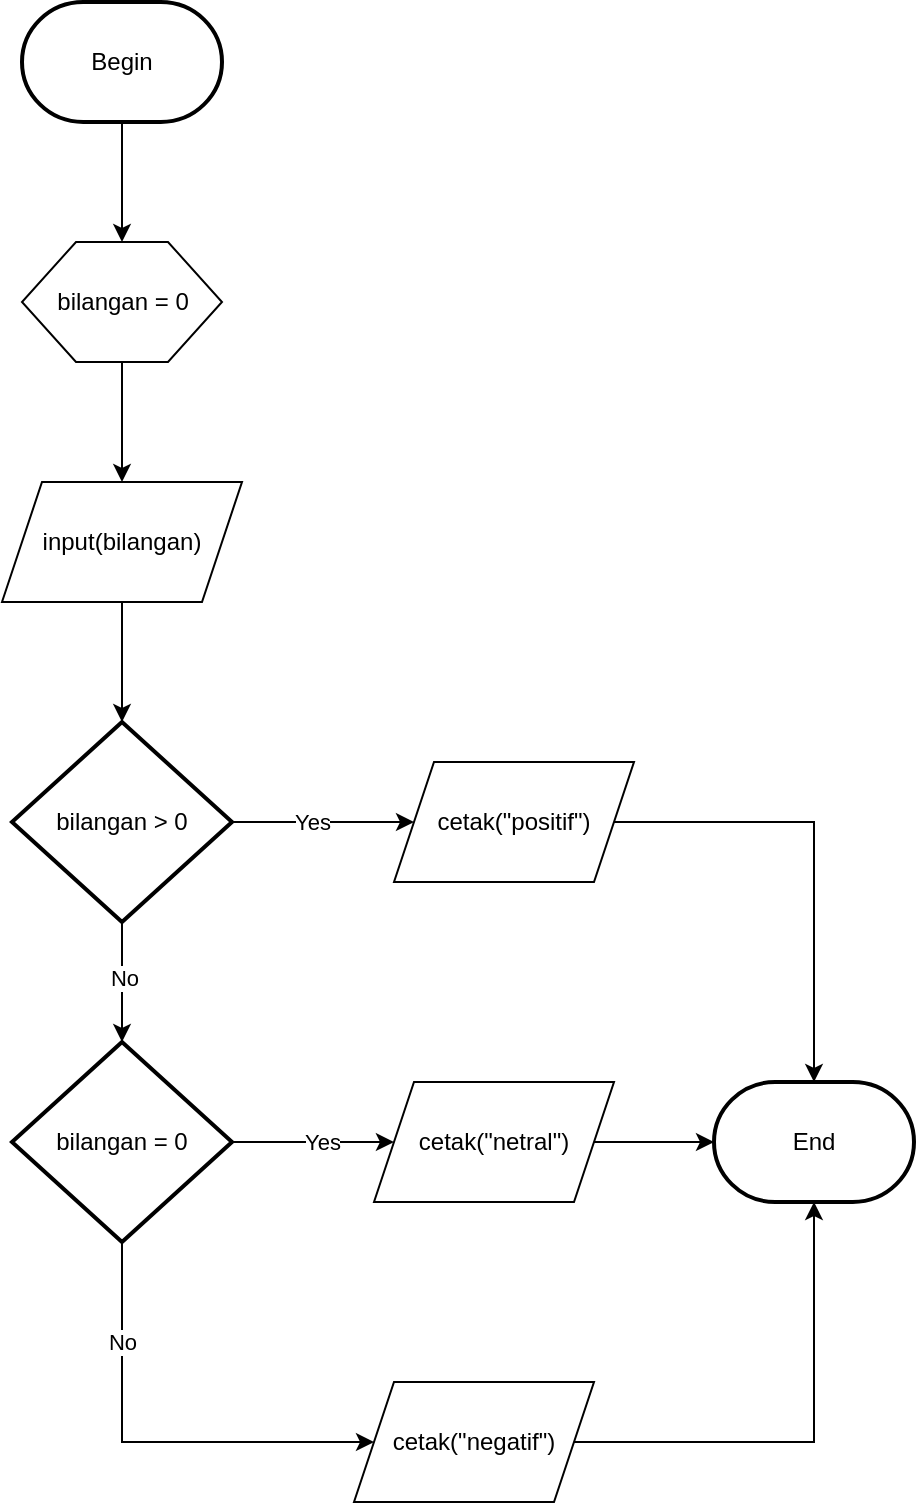 <mxfile version="21.7.5" type="github">
  <diagram id="C5RBs43oDa-KdzZeNtuy" name="Page-1">
    <mxGraphModel dx="1105" dy="713" grid="1" gridSize="10" guides="1" tooltips="1" connect="1" arrows="1" fold="1" page="1" pageScale="1" pageWidth="827" pageHeight="1169" math="0" shadow="0">
      <root>
        <mxCell id="WIyWlLk6GJQsqaUBKTNV-0" />
        <mxCell id="WIyWlLk6GJQsqaUBKTNV-1" parent="WIyWlLk6GJQsqaUBKTNV-0" />
        <mxCell id="kYTWcEQUJB0n5KQmX26y-7" style="edgeStyle=orthogonalEdgeStyle;rounded=0;orthogonalLoop=1;jettySize=auto;html=1;entryX=0.5;entryY=0;entryDx=0;entryDy=0;" edge="1" parent="WIyWlLk6GJQsqaUBKTNV-1" source="kYTWcEQUJB0n5KQmX26y-0" target="kYTWcEQUJB0n5KQmX26y-1">
          <mxGeometry relative="1" as="geometry" />
        </mxCell>
        <mxCell id="kYTWcEQUJB0n5KQmX26y-0" value="Begin" style="strokeWidth=2;html=1;shape=mxgraph.flowchart.terminator;whiteSpace=wrap;" vertex="1" parent="WIyWlLk6GJQsqaUBKTNV-1">
          <mxGeometry x="196" y="209" width="100" height="60" as="geometry" />
        </mxCell>
        <mxCell id="kYTWcEQUJB0n5KQmX26y-1" value="" style="verticalLabelPosition=bottom;verticalAlign=top;html=1;shape=hexagon;perimeter=hexagonPerimeter2;arcSize=6;size=0.27;" vertex="1" parent="WIyWlLk6GJQsqaUBKTNV-1">
          <mxGeometry x="196" y="329" width="100" height="60" as="geometry" />
        </mxCell>
        <mxCell id="kYTWcEQUJB0n5KQmX26y-8" style="edgeStyle=orthogonalEdgeStyle;rounded=0;orthogonalLoop=1;jettySize=auto;html=1;entryX=0.5;entryY=0;entryDx=0;entryDy=0;exitX=0.5;exitY=1;exitDx=0;exitDy=0;" edge="1" parent="WIyWlLk6GJQsqaUBKTNV-1" source="kYTWcEQUJB0n5KQmX26y-1" target="kYTWcEQUJB0n5KQmX26y-3">
          <mxGeometry relative="1" as="geometry" />
        </mxCell>
        <mxCell id="kYTWcEQUJB0n5KQmX26y-2" value="bilangan = 0" style="text;html=1;align=center;verticalAlign=middle;resizable=0;points=[];autosize=1;strokeColor=none;fillColor=none;" vertex="1" parent="WIyWlLk6GJQsqaUBKTNV-1">
          <mxGeometry x="206" y="344" width="80" height="30" as="geometry" />
        </mxCell>
        <mxCell id="kYTWcEQUJB0n5KQmX26y-9" style="edgeStyle=orthogonalEdgeStyle;rounded=0;orthogonalLoop=1;jettySize=auto;html=1;" edge="1" parent="WIyWlLk6GJQsqaUBKTNV-1" source="kYTWcEQUJB0n5KQmX26y-3" target="kYTWcEQUJB0n5KQmX26y-4">
          <mxGeometry relative="1" as="geometry" />
        </mxCell>
        <mxCell id="kYTWcEQUJB0n5KQmX26y-3" value="input(bilangan)" style="shape=parallelogram;perimeter=parallelogramPerimeter;whiteSpace=wrap;html=1;fixedSize=1;" vertex="1" parent="WIyWlLk6GJQsqaUBKTNV-1">
          <mxGeometry x="186" y="449" width="120" height="60" as="geometry" />
        </mxCell>
        <mxCell id="kYTWcEQUJB0n5KQmX26y-10" style="edgeStyle=orthogonalEdgeStyle;rounded=0;orthogonalLoop=1;jettySize=auto;html=1;entryX=0.5;entryY=0;entryDx=0;entryDy=0;entryPerimeter=0;" edge="1" parent="WIyWlLk6GJQsqaUBKTNV-1" source="kYTWcEQUJB0n5KQmX26y-4" target="kYTWcEQUJB0n5KQmX26y-5">
          <mxGeometry relative="1" as="geometry" />
        </mxCell>
        <mxCell id="kYTWcEQUJB0n5KQmX26y-31" value="No" style="edgeLabel;html=1;align=center;verticalAlign=middle;resizable=0;points=[];" vertex="1" connectable="0" parent="kYTWcEQUJB0n5KQmX26y-10">
          <mxGeometry x="-0.083" y="1" relative="1" as="geometry">
            <mxPoint as="offset" />
          </mxGeometry>
        </mxCell>
        <mxCell id="kYTWcEQUJB0n5KQmX26y-21" style="edgeStyle=orthogonalEdgeStyle;rounded=0;orthogonalLoop=1;jettySize=auto;html=1;" edge="1" parent="WIyWlLk6GJQsqaUBKTNV-1" source="kYTWcEQUJB0n5KQmX26y-4" target="kYTWcEQUJB0n5KQmX26y-18">
          <mxGeometry relative="1" as="geometry" />
        </mxCell>
        <mxCell id="kYTWcEQUJB0n5KQmX26y-28" value="Yes" style="edgeLabel;html=1;align=center;verticalAlign=middle;resizable=0;points=[];" vertex="1" connectable="0" parent="kYTWcEQUJB0n5KQmX26y-21">
          <mxGeometry x="-0.226" y="2" relative="1" as="geometry">
            <mxPoint x="5" y="2" as="offset" />
          </mxGeometry>
        </mxCell>
        <mxCell id="kYTWcEQUJB0n5KQmX26y-4" value="bilangan &amp;gt; 0" style="strokeWidth=2;html=1;shape=mxgraph.flowchart.decision;whiteSpace=wrap;" vertex="1" parent="WIyWlLk6GJQsqaUBKTNV-1">
          <mxGeometry x="191" y="569" width="110" height="100" as="geometry" />
        </mxCell>
        <mxCell id="kYTWcEQUJB0n5KQmX26y-11" style="edgeStyle=orthogonalEdgeStyle;rounded=0;orthogonalLoop=1;jettySize=auto;html=1;entryX=0;entryY=0.5;entryDx=0;entryDy=0;exitX=0.5;exitY=1;exitDx=0;exitDy=0;exitPerimeter=0;" edge="1" parent="WIyWlLk6GJQsqaUBKTNV-1" source="kYTWcEQUJB0n5KQmX26y-5" target="kYTWcEQUJB0n5KQmX26y-20">
          <mxGeometry relative="1" as="geometry">
            <mxPoint x="246" y="889" as="targetPoint" />
            <Array as="points">
              <mxPoint x="246" y="929" />
            </Array>
          </mxGeometry>
        </mxCell>
        <mxCell id="kYTWcEQUJB0n5KQmX26y-32" value="No" style="edgeLabel;html=1;align=center;verticalAlign=middle;resizable=0;points=[];" vertex="1" connectable="0" parent="kYTWcEQUJB0n5KQmX26y-11">
          <mxGeometry x="-0.107" y="-1" relative="1" as="geometry">
            <mxPoint x="-1" y="-51" as="offset" />
          </mxGeometry>
        </mxCell>
        <mxCell id="kYTWcEQUJB0n5KQmX26y-22" style="edgeStyle=orthogonalEdgeStyle;rounded=0;orthogonalLoop=1;jettySize=auto;html=1;entryX=0.083;entryY=0.5;entryDx=0;entryDy=0;entryPerimeter=0;" edge="1" parent="WIyWlLk6GJQsqaUBKTNV-1" source="kYTWcEQUJB0n5KQmX26y-5" target="kYTWcEQUJB0n5KQmX26y-19">
          <mxGeometry relative="1" as="geometry">
            <Array as="points" />
          </mxGeometry>
        </mxCell>
        <mxCell id="kYTWcEQUJB0n5KQmX26y-34" value="Yes" style="edgeLabel;html=1;align=center;verticalAlign=middle;resizable=0;points=[];" vertex="1" connectable="0" parent="kYTWcEQUJB0n5KQmX26y-22">
          <mxGeometry x="0.108" y="2" relative="1" as="geometry">
            <mxPoint y="2" as="offset" />
          </mxGeometry>
        </mxCell>
        <mxCell id="kYTWcEQUJB0n5KQmX26y-5" value="bilangan = 0" style="strokeWidth=2;html=1;shape=mxgraph.flowchart.decision;whiteSpace=wrap;" vertex="1" parent="WIyWlLk6GJQsqaUBKTNV-1">
          <mxGeometry x="191" y="729" width="110" height="100" as="geometry" />
        </mxCell>
        <mxCell id="kYTWcEQUJB0n5KQmX26y-25" style="edgeStyle=orthogonalEdgeStyle;rounded=0;orthogonalLoop=1;jettySize=auto;html=1;entryX=0.5;entryY=0;entryDx=0;entryDy=0;entryPerimeter=0;" edge="1" parent="WIyWlLk6GJQsqaUBKTNV-1" source="kYTWcEQUJB0n5KQmX26y-18" target="kYTWcEQUJB0n5KQmX26y-24">
          <mxGeometry relative="1" as="geometry" />
        </mxCell>
        <mxCell id="kYTWcEQUJB0n5KQmX26y-18" value="cetak(&quot;positif&quot;)" style="shape=parallelogram;perimeter=parallelogramPerimeter;whiteSpace=wrap;html=1;fixedSize=1;" vertex="1" parent="WIyWlLk6GJQsqaUBKTNV-1">
          <mxGeometry x="382" y="589" width="120" height="60" as="geometry" />
        </mxCell>
        <mxCell id="kYTWcEQUJB0n5KQmX26y-26" style="edgeStyle=orthogonalEdgeStyle;rounded=0;orthogonalLoop=1;jettySize=auto;html=1;entryX=0;entryY=0.5;entryDx=0;entryDy=0;entryPerimeter=0;" edge="1" parent="WIyWlLk6GJQsqaUBKTNV-1" source="kYTWcEQUJB0n5KQmX26y-19" target="kYTWcEQUJB0n5KQmX26y-24">
          <mxGeometry relative="1" as="geometry" />
        </mxCell>
        <mxCell id="kYTWcEQUJB0n5KQmX26y-19" value="cetak(&quot;netral&quot;)" style="shape=parallelogram;perimeter=parallelogramPerimeter;whiteSpace=wrap;html=1;fixedSize=1;" vertex="1" parent="WIyWlLk6GJQsqaUBKTNV-1">
          <mxGeometry x="372" y="749" width="120" height="60" as="geometry" />
        </mxCell>
        <mxCell id="kYTWcEQUJB0n5KQmX26y-27" style="edgeStyle=orthogonalEdgeStyle;rounded=0;orthogonalLoop=1;jettySize=auto;html=1;entryX=0.5;entryY=1;entryDx=0;entryDy=0;entryPerimeter=0;" edge="1" parent="WIyWlLk6GJQsqaUBKTNV-1" source="kYTWcEQUJB0n5KQmX26y-20" target="kYTWcEQUJB0n5KQmX26y-24">
          <mxGeometry relative="1" as="geometry" />
        </mxCell>
        <mxCell id="kYTWcEQUJB0n5KQmX26y-20" value="cetak(&quot;negatif&quot;)" style="shape=parallelogram;perimeter=parallelogramPerimeter;whiteSpace=wrap;html=1;fixedSize=1;" vertex="1" parent="WIyWlLk6GJQsqaUBKTNV-1">
          <mxGeometry x="362" y="899" width="120" height="60" as="geometry" />
        </mxCell>
        <mxCell id="kYTWcEQUJB0n5KQmX26y-24" value="End" style="strokeWidth=2;html=1;shape=mxgraph.flowchart.terminator;whiteSpace=wrap;" vertex="1" parent="WIyWlLk6GJQsqaUBKTNV-1">
          <mxGeometry x="542" y="749" width="100" height="60" as="geometry" />
        </mxCell>
      </root>
    </mxGraphModel>
  </diagram>
</mxfile>
